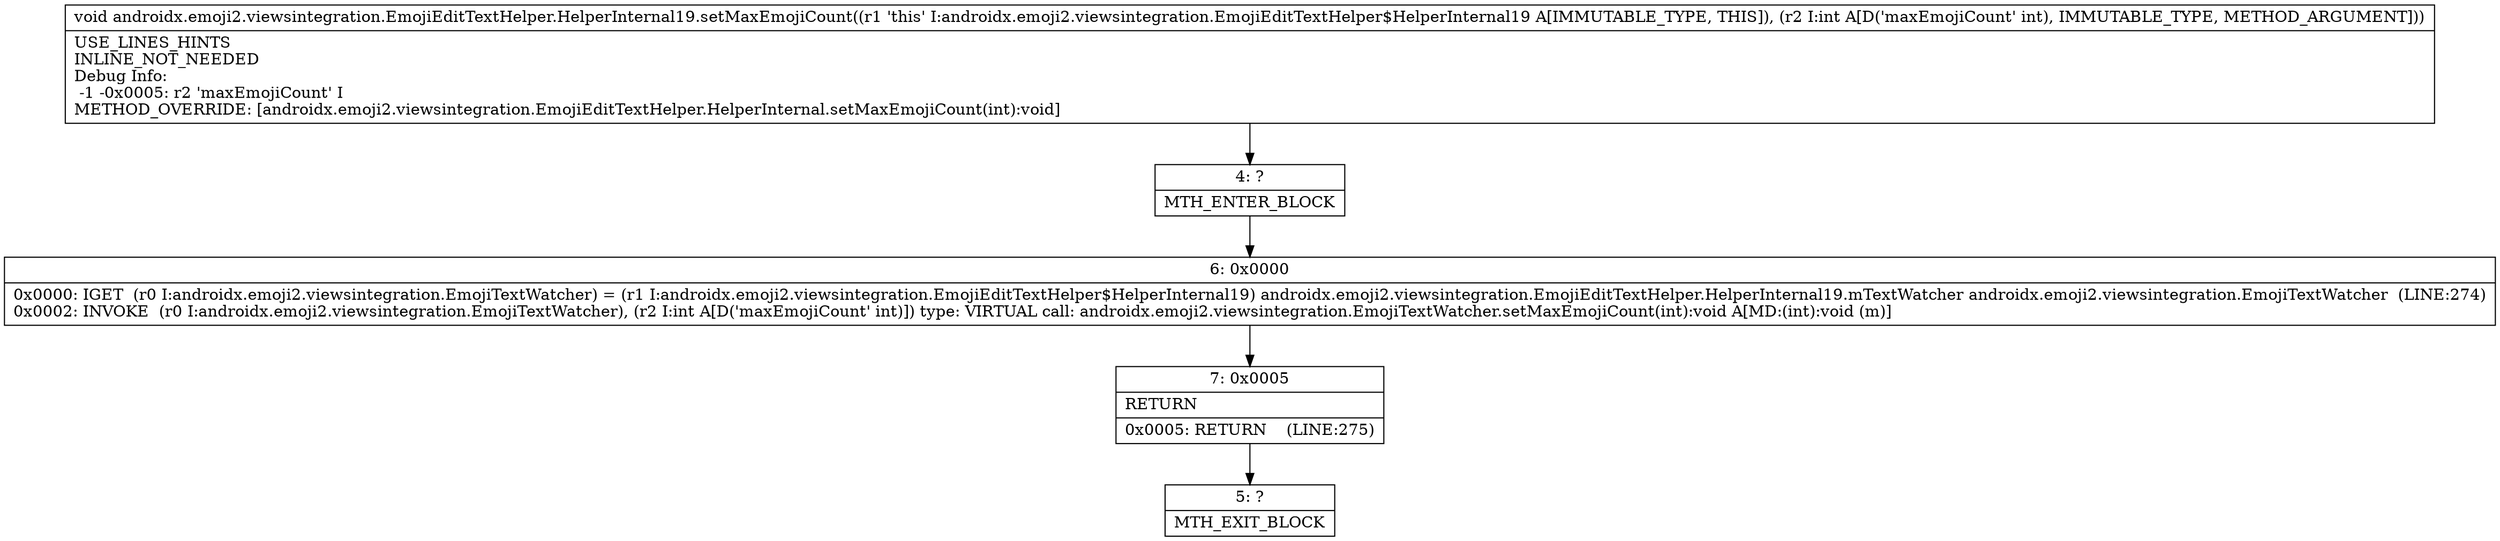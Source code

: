 digraph "CFG forandroidx.emoji2.viewsintegration.EmojiEditTextHelper.HelperInternal19.setMaxEmojiCount(I)V" {
Node_4 [shape=record,label="{4\:\ ?|MTH_ENTER_BLOCK\l}"];
Node_6 [shape=record,label="{6\:\ 0x0000|0x0000: IGET  (r0 I:androidx.emoji2.viewsintegration.EmojiTextWatcher) = (r1 I:androidx.emoji2.viewsintegration.EmojiEditTextHelper$HelperInternal19) androidx.emoji2.viewsintegration.EmojiEditTextHelper.HelperInternal19.mTextWatcher androidx.emoji2.viewsintegration.EmojiTextWatcher  (LINE:274)\l0x0002: INVOKE  (r0 I:androidx.emoji2.viewsintegration.EmojiTextWatcher), (r2 I:int A[D('maxEmojiCount' int)]) type: VIRTUAL call: androidx.emoji2.viewsintegration.EmojiTextWatcher.setMaxEmojiCount(int):void A[MD:(int):void (m)]\l}"];
Node_7 [shape=record,label="{7\:\ 0x0005|RETURN\l|0x0005: RETURN    (LINE:275)\l}"];
Node_5 [shape=record,label="{5\:\ ?|MTH_EXIT_BLOCK\l}"];
MethodNode[shape=record,label="{void androidx.emoji2.viewsintegration.EmojiEditTextHelper.HelperInternal19.setMaxEmojiCount((r1 'this' I:androidx.emoji2.viewsintegration.EmojiEditTextHelper$HelperInternal19 A[IMMUTABLE_TYPE, THIS]), (r2 I:int A[D('maxEmojiCount' int), IMMUTABLE_TYPE, METHOD_ARGUMENT]))  | USE_LINES_HINTS\lINLINE_NOT_NEEDED\lDebug Info:\l  \-1 \-0x0005: r2 'maxEmojiCount' I\lMETHOD_OVERRIDE: [androidx.emoji2.viewsintegration.EmojiEditTextHelper.HelperInternal.setMaxEmojiCount(int):void]\l}"];
MethodNode -> Node_4;Node_4 -> Node_6;
Node_6 -> Node_7;
Node_7 -> Node_5;
}


